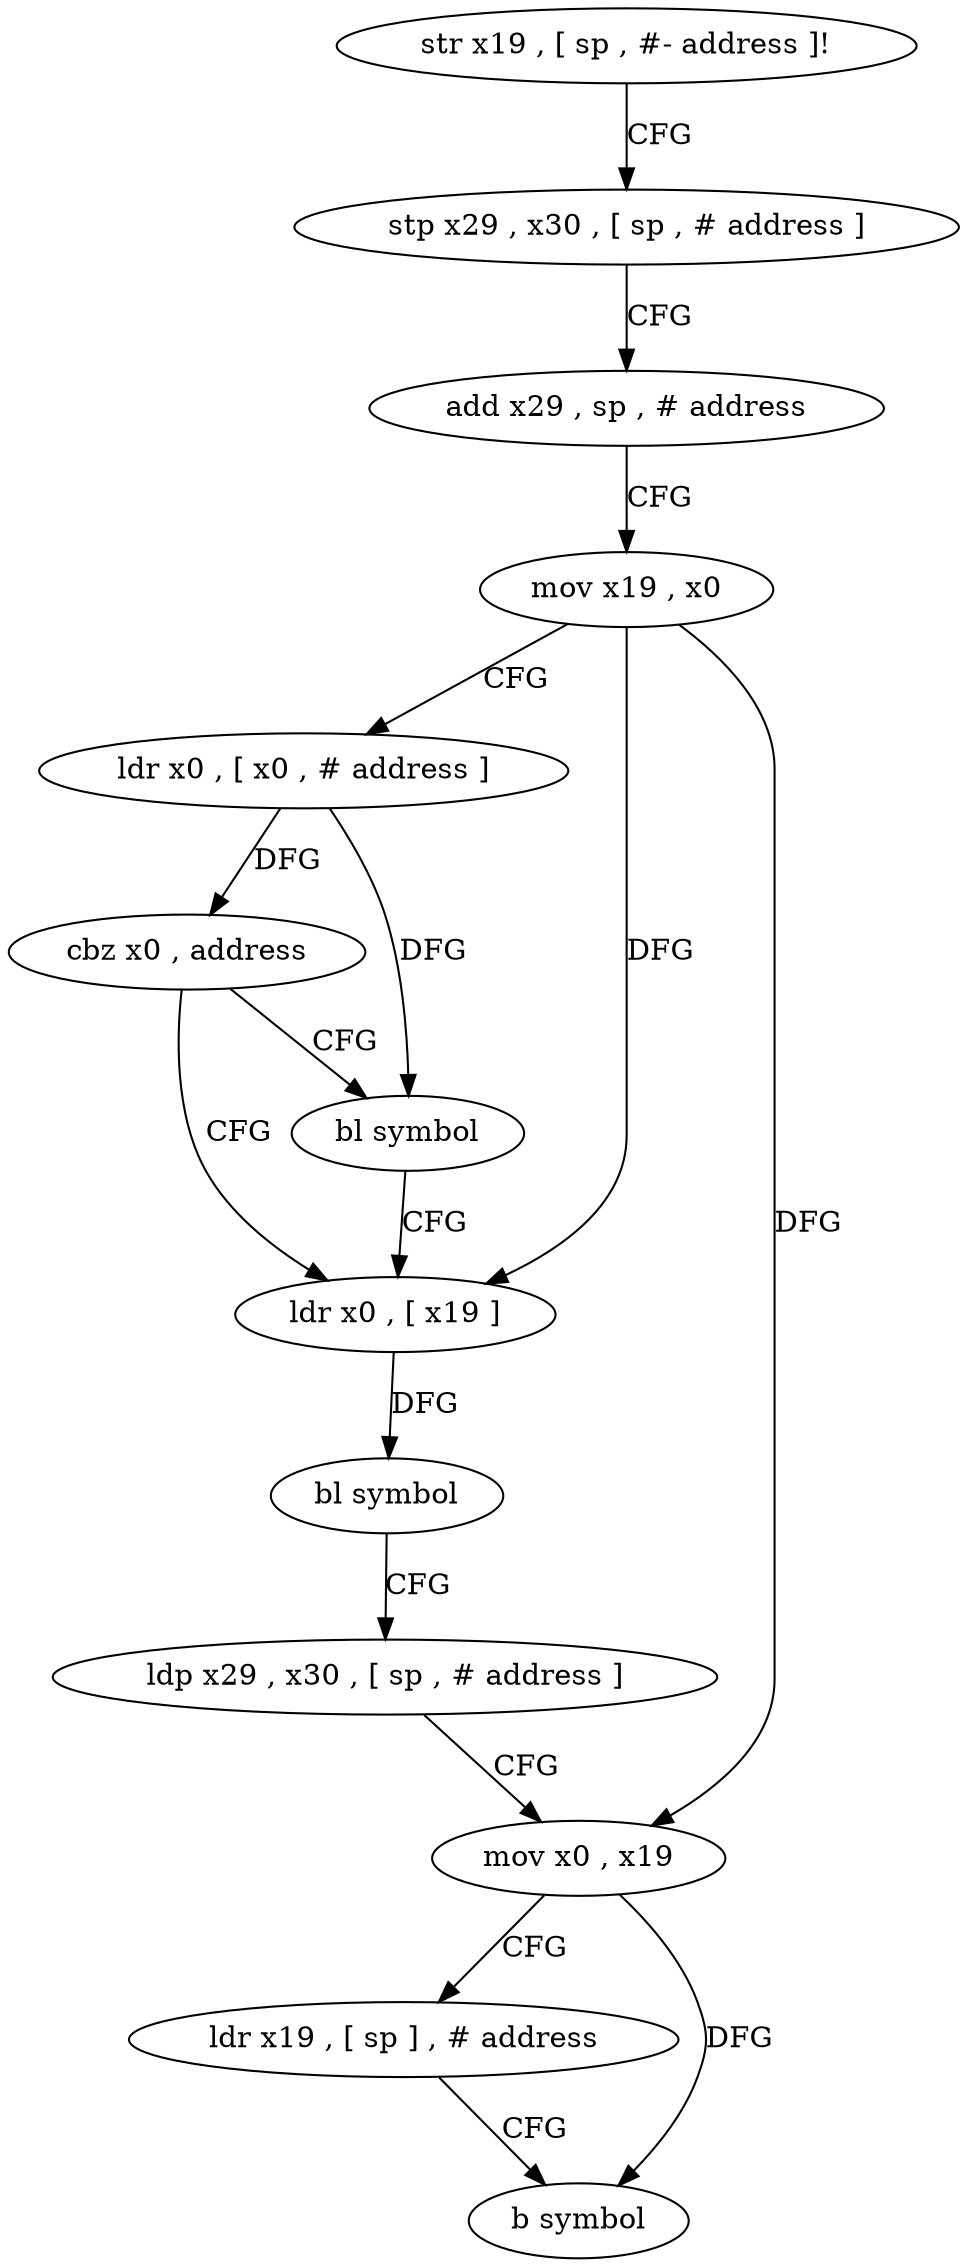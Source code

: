 digraph "func" {
"109328" [label = "str x19 , [ sp , #- address ]!" ]
"109332" [label = "stp x29 , x30 , [ sp , # address ]" ]
"109336" [label = "add x29 , sp , # address" ]
"109340" [label = "mov x19 , x0" ]
"109344" [label = "ldr x0 , [ x0 , # address ]" ]
"109348" [label = "cbz x0 , address" ]
"109356" [label = "ldr x0 , [ x19 ]" ]
"109352" [label = "bl symbol" ]
"109360" [label = "bl symbol" ]
"109364" [label = "ldp x29 , x30 , [ sp , # address ]" ]
"109368" [label = "mov x0 , x19" ]
"109372" [label = "ldr x19 , [ sp ] , # address" ]
"109376" [label = "b symbol" ]
"109328" -> "109332" [ label = "CFG" ]
"109332" -> "109336" [ label = "CFG" ]
"109336" -> "109340" [ label = "CFG" ]
"109340" -> "109344" [ label = "CFG" ]
"109340" -> "109356" [ label = "DFG" ]
"109340" -> "109368" [ label = "DFG" ]
"109344" -> "109348" [ label = "DFG" ]
"109344" -> "109352" [ label = "DFG" ]
"109348" -> "109356" [ label = "CFG" ]
"109348" -> "109352" [ label = "CFG" ]
"109356" -> "109360" [ label = "DFG" ]
"109352" -> "109356" [ label = "CFG" ]
"109360" -> "109364" [ label = "CFG" ]
"109364" -> "109368" [ label = "CFG" ]
"109368" -> "109372" [ label = "CFG" ]
"109368" -> "109376" [ label = "DFG" ]
"109372" -> "109376" [ label = "CFG" ]
}
